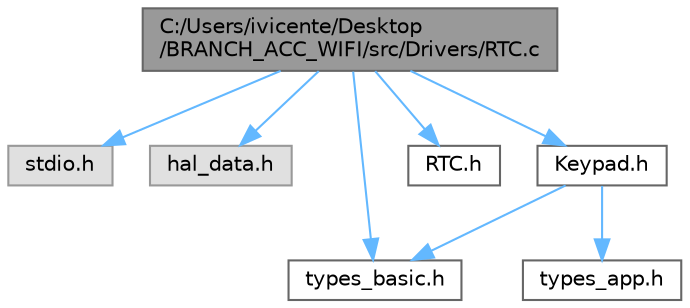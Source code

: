 digraph "C:/Users/ivicente/Desktop/BRANCH_ACC_WIFI/src/Drivers/RTC.c"
{
 // LATEX_PDF_SIZE
  bgcolor="transparent";
  edge [fontname=Helvetica,fontsize=10,labelfontname=Helvetica,labelfontsize=10];
  node [fontname=Helvetica,fontsize=10,shape=box,height=0.2,width=0.4];
  Node1 [id="Node000001",label="C:/Users/ivicente/Desktop\l/BRANCH_ACC_WIFI/src/Drivers/RTC.c",height=0.2,width=0.4,color="gray40", fillcolor="grey60", style="filled", fontcolor="black",tooltip="All functions related to the RTC."];
  Node1 -> Node2 [id="edge1_Node000001_Node000002",color="steelblue1",style="solid",tooltip=" "];
  Node2 [id="Node000002",label="stdio.h",height=0.2,width=0.4,color="grey60", fillcolor="#E0E0E0", style="filled",tooltip=" "];
  Node1 -> Node3 [id="edge2_Node000001_Node000003",color="steelblue1",style="solid",tooltip=" "];
  Node3 [id="Node000003",label="hal_data.h",height=0.2,width=0.4,color="grey60", fillcolor="#E0E0E0", style="filled",tooltip=" "];
  Node1 -> Node4 [id="edge3_Node000001_Node000004",color="steelblue1",style="solid",tooltip=" "];
  Node4 [id="Node000004",label="types_basic.h",height=0.2,width=0.4,color="grey40", fillcolor="white", style="filled",URL="$a00137.html",tooltip="Basic Types' definition."];
  Node1 -> Node5 [id="edge4_Node000001_Node000005",color="steelblue1",style="solid",tooltip=" "];
  Node5 [id="Node000005",label="RTC.h",height=0.2,width=0.4,color="grey40", fillcolor="white", style="filled",URL="$a00173.html",tooltip="Header with functions related to the RTC."];
  Node1 -> Node6 [id="edge5_Node000001_Node000006",color="steelblue1",style="solid",tooltip=" "];
  Node6 [id="Node000006",label="Keypad.h",height=0.2,width=0.4,color="grey40", fillcolor="white", style="filled",URL="$a00245.html",tooltip="Header with functions related to the keyboard and LEDs manage."];
  Node6 -> Node4 [id="edge6_Node000006_Node000004",color="steelblue1",style="solid",tooltip=" "];
  Node6 -> Node7 [id="edge7_Node000006_Node000007",color="steelblue1",style="solid",tooltip=" "];
  Node7 [id="Node000007",label="types_app.h",height=0.2,width=0.4,color="grey40", fillcolor="white", style="filled",URL="$a00134.html",tooltip="Common Types' definition."];
}
